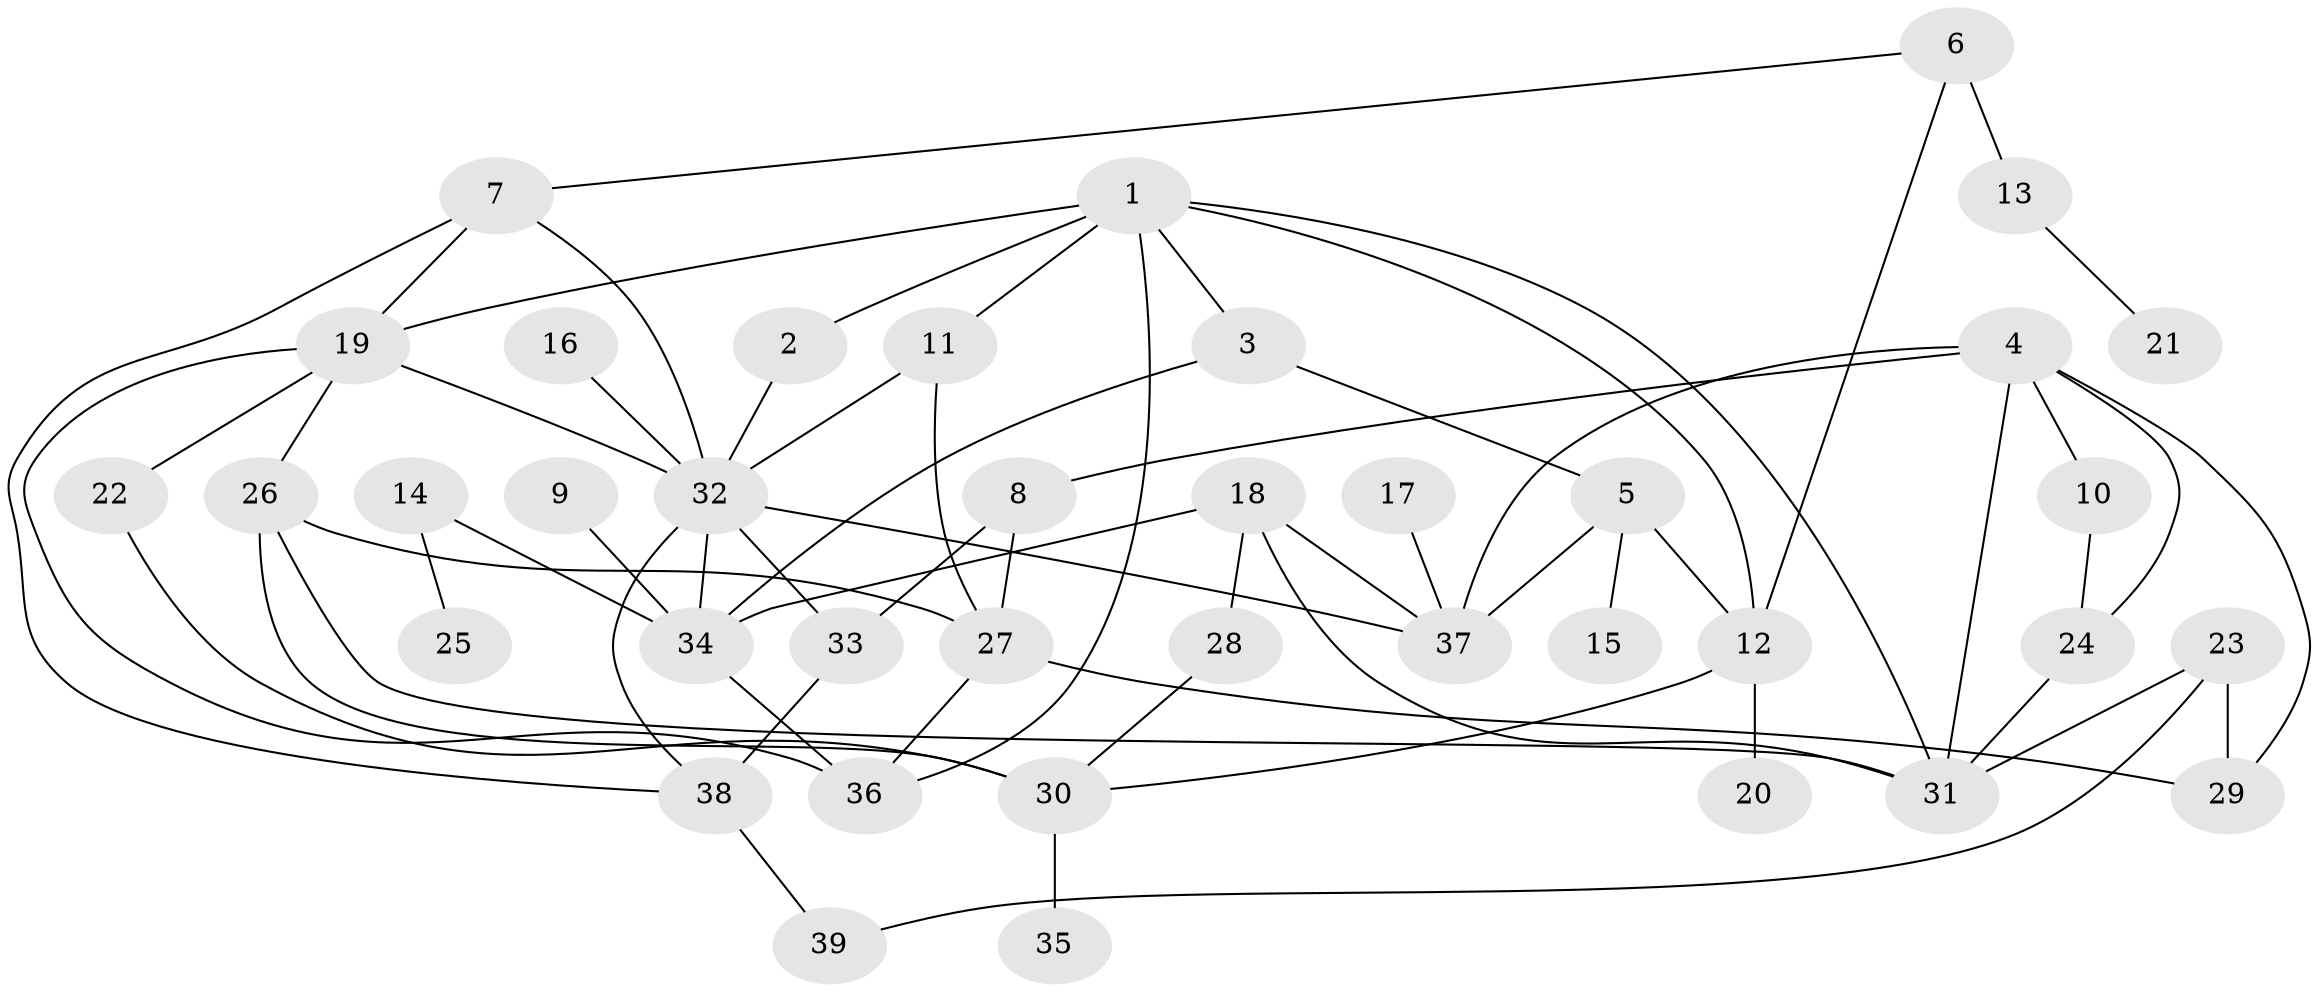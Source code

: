 // original degree distribution, {4: 0.16883116883116883, 5: 0.06493506493506493, 7: 0.012987012987012988, 2: 0.35064935064935066, 6: 0.03896103896103896, 3: 0.15584415584415584, 1: 0.2077922077922078}
// Generated by graph-tools (version 1.1) at 2025/25/03/09/25 03:25:30]
// undirected, 39 vertices, 65 edges
graph export_dot {
graph [start="1"]
  node [color=gray90,style=filled];
  1;
  2;
  3;
  4;
  5;
  6;
  7;
  8;
  9;
  10;
  11;
  12;
  13;
  14;
  15;
  16;
  17;
  18;
  19;
  20;
  21;
  22;
  23;
  24;
  25;
  26;
  27;
  28;
  29;
  30;
  31;
  32;
  33;
  34;
  35;
  36;
  37;
  38;
  39;
  1 -- 2 [weight=1.0];
  1 -- 3 [weight=1.0];
  1 -- 11 [weight=1.0];
  1 -- 12 [weight=1.0];
  1 -- 19 [weight=1.0];
  1 -- 31 [weight=1.0];
  1 -- 36 [weight=1.0];
  2 -- 32 [weight=1.0];
  3 -- 5 [weight=1.0];
  3 -- 34 [weight=1.0];
  4 -- 8 [weight=1.0];
  4 -- 10 [weight=1.0];
  4 -- 24 [weight=1.0];
  4 -- 29 [weight=1.0];
  4 -- 31 [weight=1.0];
  4 -- 37 [weight=1.0];
  5 -- 12 [weight=1.0];
  5 -- 15 [weight=1.0];
  5 -- 37 [weight=1.0];
  6 -- 7 [weight=1.0];
  6 -- 12 [weight=1.0];
  6 -- 13 [weight=2.0];
  7 -- 19 [weight=1.0];
  7 -- 32 [weight=1.0];
  7 -- 38 [weight=1.0];
  8 -- 27 [weight=1.0];
  8 -- 33 [weight=1.0];
  9 -- 34 [weight=1.0];
  10 -- 24 [weight=1.0];
  11 -- 27 [weight=1.0];
  11 -- 32 [weight=1.0];
  12 -- 20 [weight=1.0];
  12 -- 30 [weight=1.0];
  13 -- 21 [weight=1.0];
  14 -- 25 [weight=1.0];
  14 -- 34 [weight=1.0];
  16 -- 32 [weight=1.0];
  17 -- 37 [weight=1.0];
  18 -- 28 [weight=1.0];
  18 -- 31 [weight=1.0];
  18 -- 34 [weight=1.0];
  18 -- 37 [weight=1.0];
  19 -- 22 [weight=1.0];
  19 -- 26 [weight=1.0];
  19 -- 32 [weight=1.0];
  19 -- 36 [weight=1.0];
  22 -- 30 [weight=1.0];
  23 -- 29 [weight=1.0];
  23 -- 31 [weight=1.0];
  23 -- 39 [weight=1.0];
  24 -- 31 [weight=1.0];
  26 -- 27 [weight=1.0];
  26 -- 30 [weight=1.0];
  26 -- 31 [weight=1.0];
  27 -- 29 [weight=1.0];
  27 -- 36 [weight=1.0];
  28 -- 30 [weight=1.0];
  30 -- 35 [weight=1.0];
  32 -- 33 [weight=1.0];
  32 -- 34 [weight=1.0];
  32 -- 37 [weight=1.0];
  32 -- 38 [weight=1.0];
  33 -- 38 [weight=1.0];
  34 -- 36 [weight=1.0];
  38 -- 39 [weight=1.0];
}
